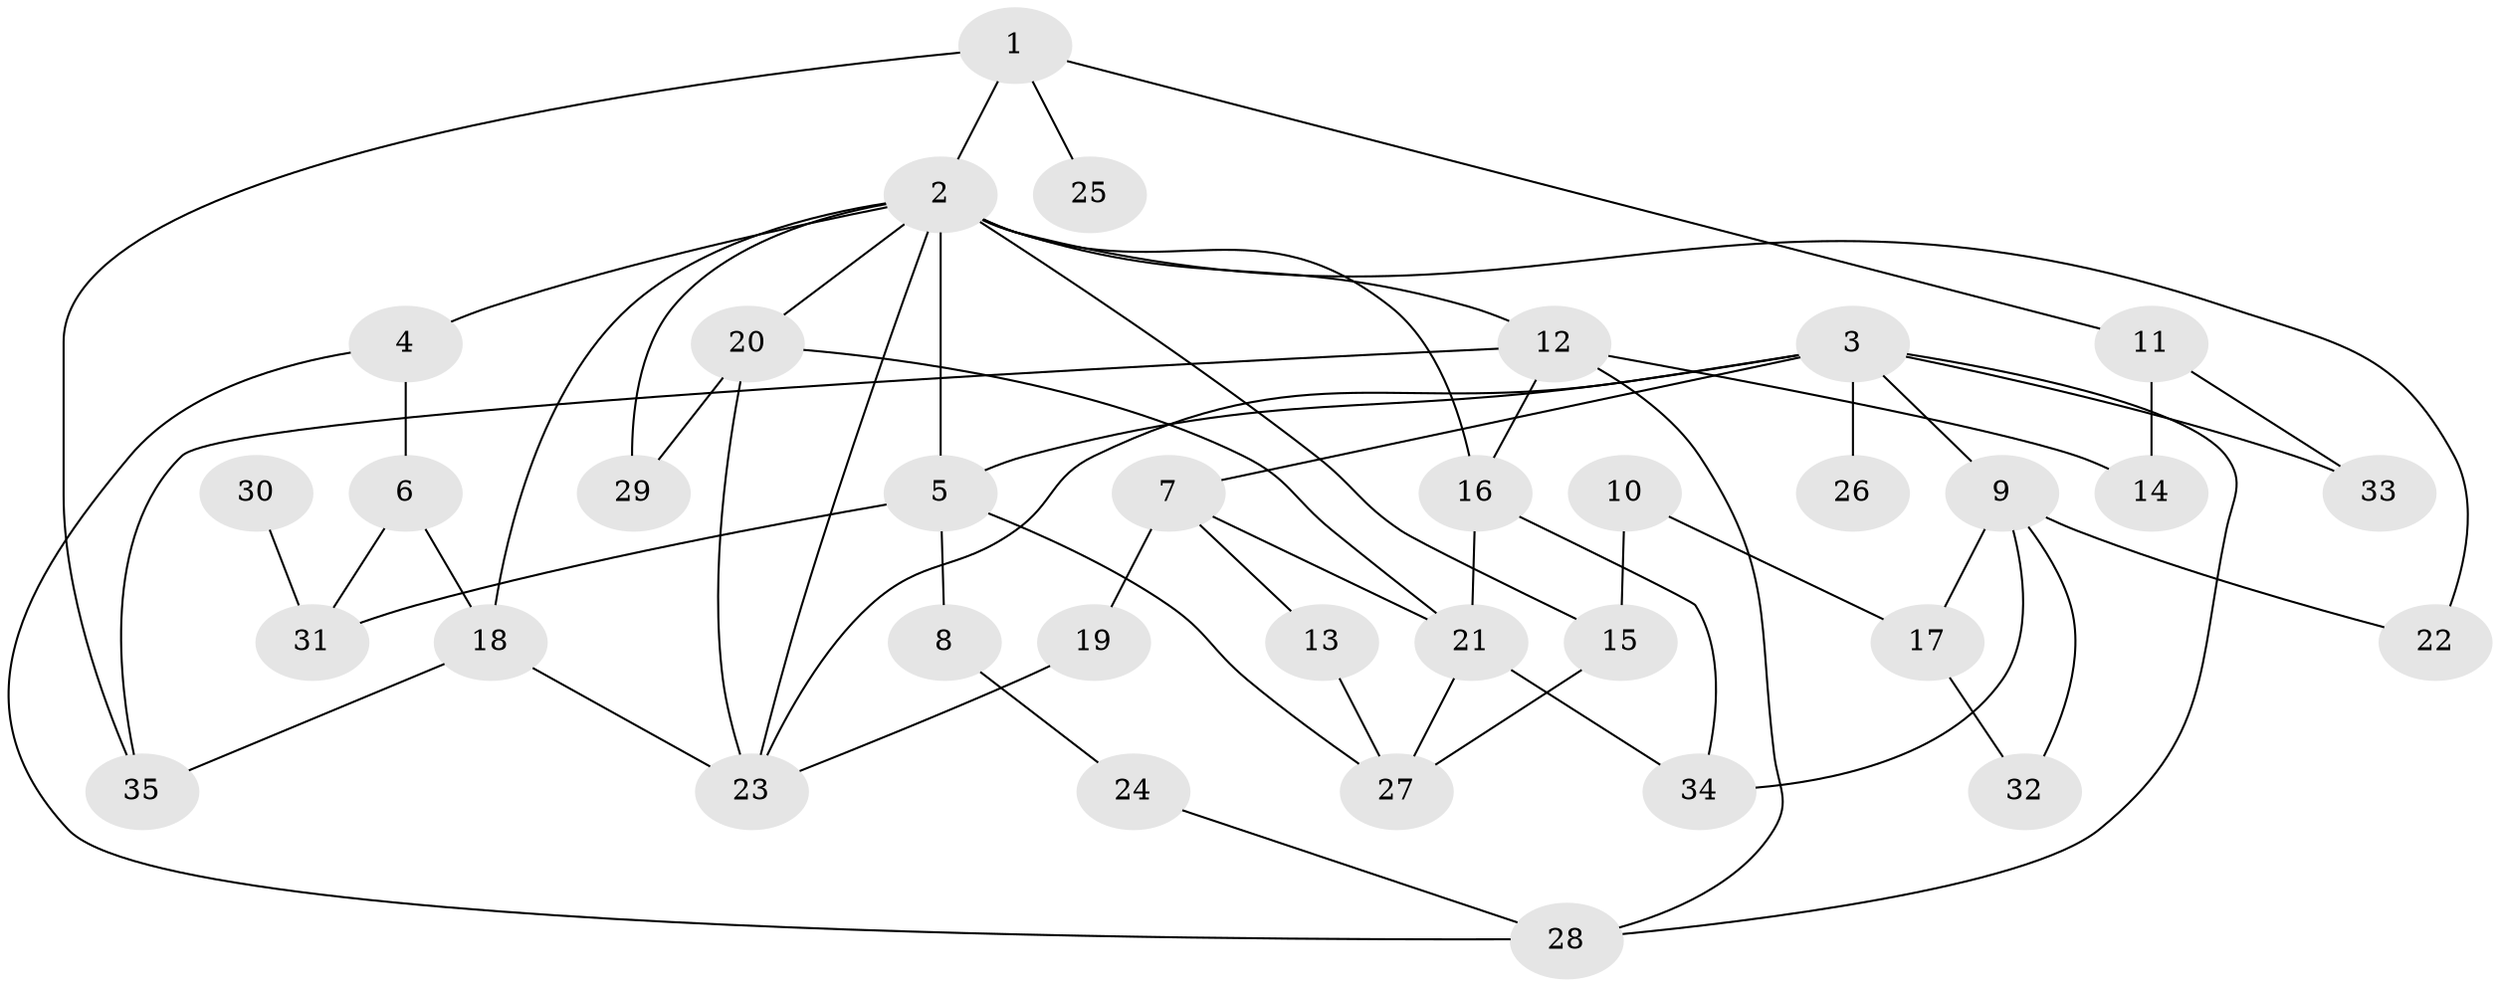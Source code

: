 // original degree distribution, {4: 0.15714285714285714, 8: 0.014285714285714285, 5: 0.05714285714285714, 6: 0.014285714285714285, 7: 0.014285714285714285, 3: 0.24285714285714285, 2: 0.35714285714285715, 1: 0.14285714285714285}
// Generated by graph-tools (version 1.1) at 2025/36/03/04/25 23:36:01]
// undirected, 35 vertices, 59 edges
graph export_dot {
  node [color=gray90,style=filled];
  1;
  2;
  3;
  4;
  5;
  6;
  7;
  8;
  9;
  10;
  11;
  12;
  13;
  14;
  15;
  16;
  17;
  18;
  19;
  20;
  21;
  22;
  23;
  24;
  25;
  26;
  27;
  28;
  29;
  30;
  31;
  32;
  33;
  34;
  35;
  1 -- 2 [weight=1.0];
  1 -- 11 [weight=1.0];
  1 -- 25 [weight=1.0];
  1 -- 35 [weight=1.0];
  2 -- 4 [weight=1.0];
  2 -- 5 [weight=1.0];
  2 -- 12 [weight=2.0];
  2 -- 15 [weight=1.0];
  2 -- 16 [weight=1.0];
  2 -- 18 [weight=1.0];
  2 -- 20 [weight=1.0];
  2 -- 22 [weight=1.0];
  2 -- 23 [weight=1.0];
  2 -- 29 [weight=1.0];
  3 -- 5 [weight=1.0];
  3 -- 7 [weight=1.0];
  3 -- 9 [weight=1.0];
  3 -- 23 [weight=1.0];
  3 -- 26 [weight=1.0];
  3 -- 28 [weight=1.0];
  3 -- 33 [weight=1.0];
  4 -- 6 [weight=1.0];
  4 -- 28 [weight=1.0];
  5 -- 8 [weight=1.0];
  5 -- 27 [weight=1.0];
  5 -- 31 [weight=1.0];
  6 -- 18 [weight=1.0];
  6 -- 31 [weight=1.0];
  7 -- 13 [weight=1.0];
  7 -- 19 [weight=1.0];
  7 -- 21 [weight=1.0];
  8 -- 24 [weight=1.0];
  9 -- 17 [weight=1.0];
  9 -- 22 [weight=1.0];
  9 -- 32 [weight=1.0];
  9 -- 34 [weight=2.0];
  10 -- 15 [weight=1.0];
  10 -- 17 [weight=1.0];
  11 -- 14 [weight=1.0];
  11 -- 33 [weight=1.0];
  12 -- 14 [weight=1.0];
  12 -- 16 [weight=1.0];
  12 -- 28 [weight=1.0];
  12 -- 35 [weight=1.0];
  13 -- 27 [weight=1.0];
  15 -- 27 [weight=1.0];
  16 -- 21 [weight=1.0];
  16 -- 34 [weight=1.0];
  17 -- 32 [weight=1.0];
  18 -- 23 [weight=1.0];
  18 -- 35 [weight=1.0];
  19 -- 23 [weight=1.0];
  20 -- 21 [weight=1.0];
  20 -- 23 [weight=1.0];
  20 -- 29 [weight=1.0];
  21 -- 27 [weight=1.0];
  21 -- 34 [weight=1.0];
  24 -- 28 [weight=1.0];
  30 -- 31 [weight=2.0];
}
